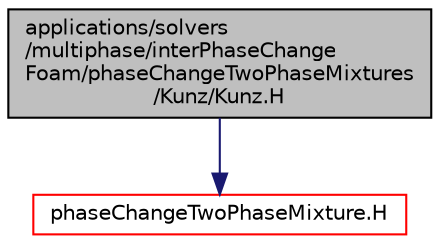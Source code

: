 digraph "applications/solvers/multiphase/interPhaseChangeFoam/phaseChangeTwoPhaseMixtures/Kunz/Kunz.H"
{
  bgcolor="transparent";
  edge [fontname="Helvetica",fontsize="10",labelfontname="Helvetica",labelfontsize="10"];
  node [fontname="Helvetica",fontsize="10",shape=record];
  Node1 [label="applications/solvers\l/multiphase/interPhaseChange\lFoam/phaseChangeTwoPhaseMixtures\l/Kunz/Kunz.H",height=0.2,width=0.4,color="black", fillcolor="grey75", style="filled", fontcolor="black"];
  Node1 -> Node2 [color="midnightblue",fontsize="10",style="solid",fontname="Helvetica"];
  Node2 [label="phaseChangeTwoPhaseMixture.H",height=0.2,width=0.4,color="red",URL="$a03450.html"];
}

